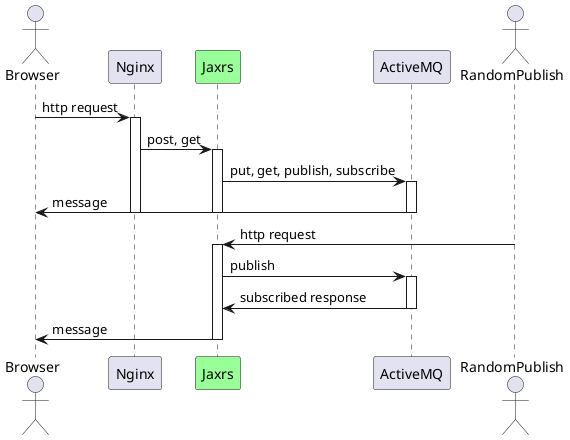 @startuml jaxrs-activemq-quarkus
actor Browser
Browser -> Nginx: http request
activate Nginx
participant Jaxrs as Jaxrs #99FF99
Nginx -> Jaxrs: post, get 
activate Jaxrs
Jaxrs -> ActiveMQ: put, get, publish, subscribe
activate ActiveMQ
ActiveMQ -> Browser: message
deactivate ActiveMQ
deactivate Jaxrs
deactivate Nginx

actor RandomPublish
RandomPublish -> Jaxrs: http request
activate Jaxrs
Jaxrs -> ActiveMQ: publish
activate ActiveMQ
ActiveMQ -> Jaxrs: subscribed response
deactivate ActiveMQ
Jaxrs -> Browser: message
deactivate Jaxrs
@enduml